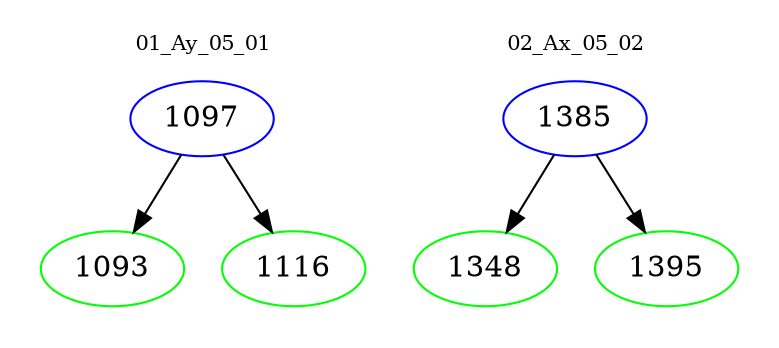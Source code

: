 digraph{
subgraph cluster_0 {
color = white
label = "01_Ay_05_01";
fontsize=10;
T0_1097 [label="1097", color="blue"]
T0_1097 -> T0_1093 [color="black"]
T0_1093 [label="1093", color="green"]
T0_1097 -> T0_1116 [color="black"]
T0_1116 [label="1116", color="green"]
}
subgraph cluster_1 {
color = white
label = "02_Ax_05_02";
fontsize=10;
T1_1385 [label="1385", color="blue"]
T1_1385 -> T1_1348 [color="black"]
T1_1348 [label="1348", color="green"]
T1_1385 -> T1_1395 [color="black"]
T1_1395 [label="1395", color="green"]
}
}
